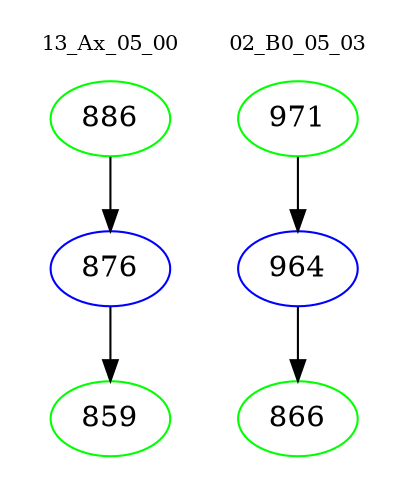 digraph{
subgraph cluster_0 {
color = white
label = "13_Ax_05_00";
fontsize=10;
T0_886 [label="886", color="green"]
T0_886 -> T0_876 [color="black"]
T0_876 [label="876", color="blue"]
T0_876 -> T0_859 [color="black"]
T0_859 [label="859", color="green"]
}
subgraph cluster_1 {
color = white
label = "02_B0_05_03";
fontsize=10;
T1_971 [label="971", color="green"]
T1_971 -> T1_964 [color="black"]
T1_964 [label="964", color="blue"]
T1_964 -> T1_866 [color="black"]
T1_866 [label="866", color="green"]
}
}
